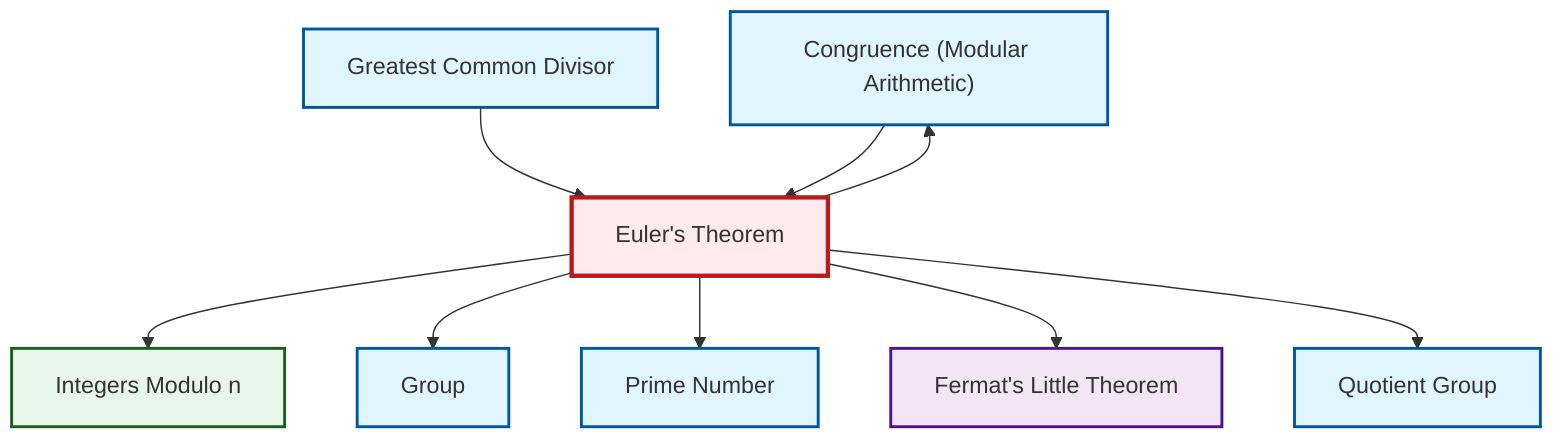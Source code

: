 graph TD
    classDef definition fill:#e1f5fe,stroke:#01579b,stroke-width:2px
    classDef theorem fill:#f3e5f5,stroke:#4a148c,stroke-width:2px
    classDef axiom fill:#fff3e0,stroke:#e65100,stroke-width:2px
    classDef example fill:#e8f5e9,stroke:#1b5e20,stroke-width:2px
    classDef current fill:#ffebee,stroke:#b71c1c,stroke-width:3px
    def-quotient-group["Quotient Group"]:::definition
    thm-fermat-little["Fermat's Little Theorem"]:::theorem
    def-congruence["Congruence (Modular Arithmetic)"]:::definition
    ex-quotient-integers-mod-n["Integers Modulo n"]:::example
    thm-euler["Euler's Theorem"]:::theorem
    def-prime["Prime Number"]:::definition
    def-gcd["Greatest Common Divisor"]:::definition
    def-group["Group"]:::definition
    def-gcd --> thm-euler
    thm-euler --> ex-quotient-integers-mod-n
    thm-euler --> def-group
    def-congruence --> thm-euler
    thm-euler --> def-prime
    thm-euler --> def-congruence
    thm-euler --> thm-fermat-little
    thm-euler --> def-quotient-group
    class thm-euler current